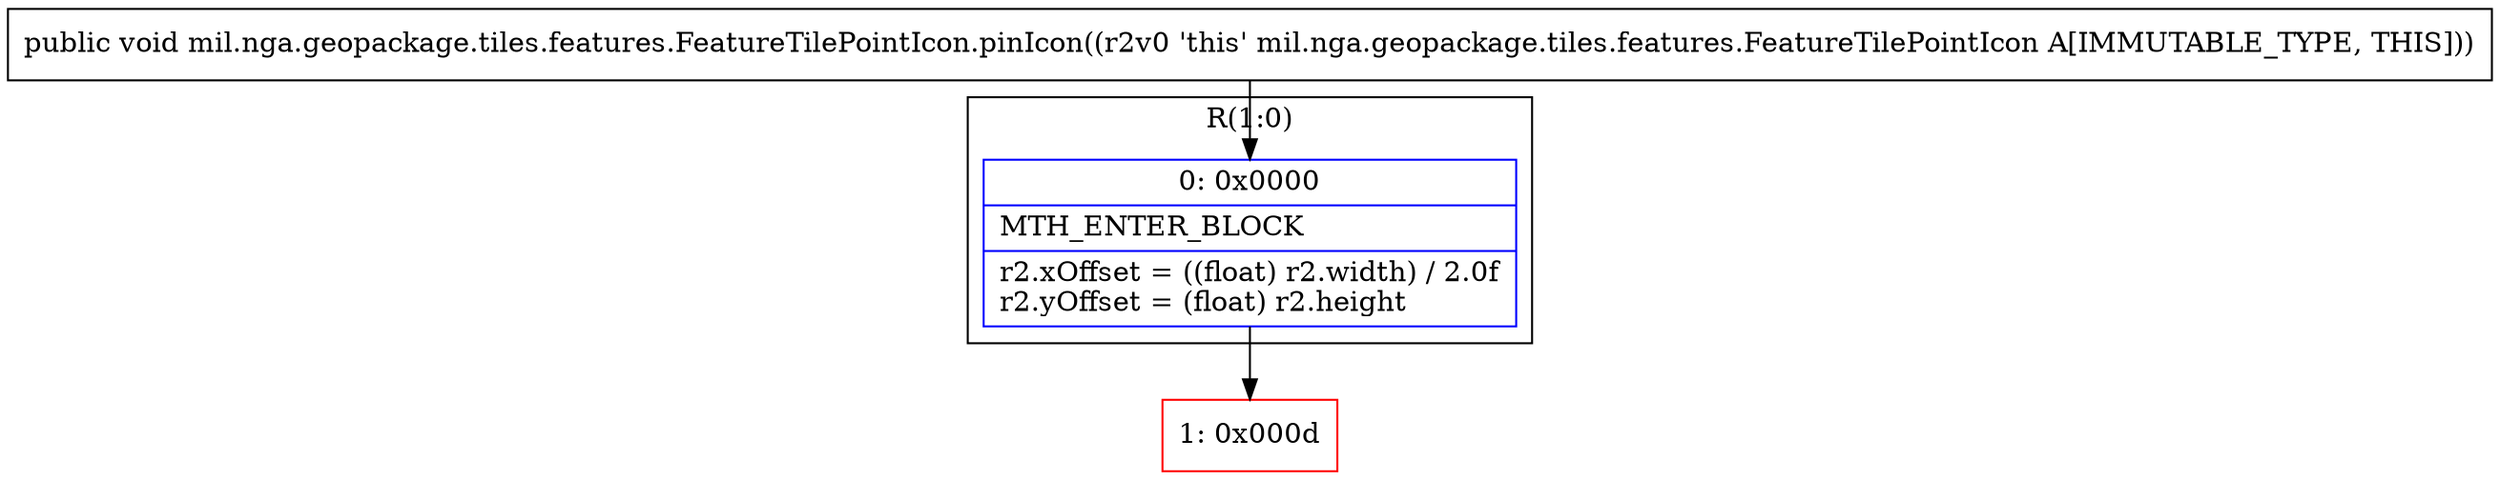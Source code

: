 digraph "CFG formil.nga.geopackage.tiles.features.FeatureTilePointIcon.pinIcon()V" {
subgraph cluster_Region_201644952 {
label = "R(1:0)";
node [shape=record,color=blue];
Node_0 [shape=record,label="{0\:\ 0x0000|MTH_ENTER_BLOCK\l|r2.xOffset = ((float) r2.width) \/ 2.0f\lr2.yOffset = (float) r2.height\l}"];
}
Node_1 [shape=record,color=red,label="{1\:\ 0x000d}"];
MethodNode[shape=record,label="{public void mil.nga.geopackage.tiles.features.FeatureTilePointIcon.pinIcon((r2v0 'this' mil.nga.geopackage.tiles.features.FeatureTilePointIcon A[IMMUTABLE_TYPE, THIS])) }"];
MethodNode -> Node_0;
Node_0 -> Node_1;
}

